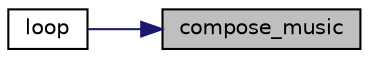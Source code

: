 digraph "compose_music"
{
 // LATEX_PDF_SIZE
  edge [fontname="Helvetica",fontsize="10",labelfontname="Helvetica",labelfontsize="10"];
  node [fontname="Helvetica",fontsize="10",shape=record];
  rankdir="RL";
  Node1 [label="compose_music",height=0.2,width=0.4,color="black", fillcolor="grey75", style="filled", fontcolor="black",tooltip="Performs PWM for the buzzer."];
  Node1 -> Node2 [dir="back",color="midnightblue",fontsize="10",style="solid",fontname="Helvetica"];
  Node2 [label="loop",height=0.2,width=0.4,color="black", fillcolor="white", style="filled",URL="$sarale__varase_8ino.html#afe461d27b9c48d5921c00d521181f12f",tooltip="Loops the song infinitely."];
}
